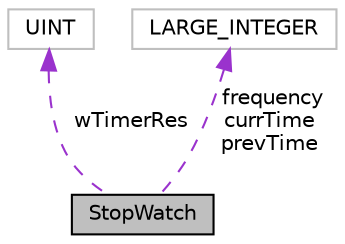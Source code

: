 digraph "StopWatch"
{
  bgcolor="transparent";
  edge [fontname="Helvetica",fontsize="10",labelfontname="Helvetica",labelfontsize="10"];
  node [fontname="Helvetica",fontsize="10",shape=record];
  Node1 [label="StopWatch",height=0.2,width=0.4,color="black", fillcolor="grey75", style="filled", fontcolor="black"];
  Node2 -> Node1 [dir="back",color="darkorchid3",fontsize="10",style="dashed",label=" wTimerRes" ,fontname="Helvetica"];
  Node2 [label="UINT",height=0.2,width=0.4,color="grey75"];
  Node3 -> Node1 [dir="back",color="darkorchid3",fontsize="10",style="dashed",label=" frequency\ncurrTime\nprevTime" ,fontname="Helvetica"];
  Node3 [label="LARGE_INTEGER",height=0.2,width=0.4,color="grey75"];
}
